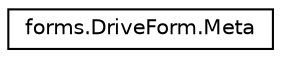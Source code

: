 digraph "Graphical Class Hierarchy"
{
  edge [fontname="Helvetica",fontsize="10",labelfontname="Helvetica",labelfontsize="10"];
  node [fontname="Helvetica",fontsize="10",shape=record];
  rankdir="LR";
  Node1 [label="forms.DriveForm.Meta",height=0.2,width=0.4,color="black", fillcolor="white", style="filled",URL="$classforms_1_1_drive_form_1_1_meta.html"];
}
